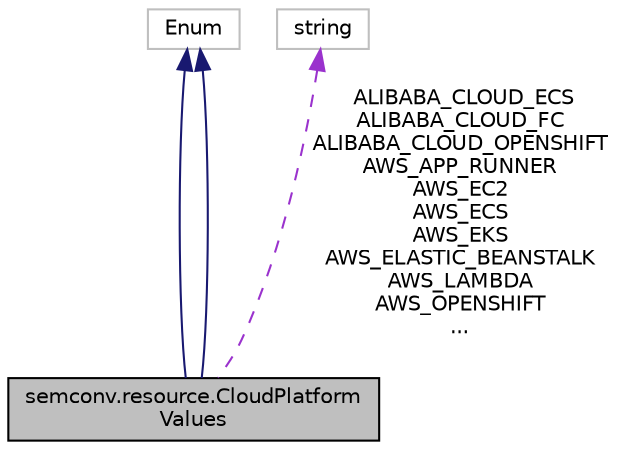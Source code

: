 digraph "semconv.resource.CloudPlatformValues"
{
 // LATEX_PDF_SIZE
  edge [fontname="Helvetica",fontsize="10",labelfontname="Helvetica",labelfontsize="10"];
  node [fontname="Helvetica",fontsize="10",shape=record];
  Node1 [label="semconv.resource.CloudPlatform\lValues",height=0.2,width=0.4,color="black", fillcolor="grey75", style="filled", fontcolor="black",tooltip=" "];
  Node2 -> Node1 [dir="back",color="midnightblue",fontsize="10",style="solid",fontname="Helvetica"];
  Node2 [label="Enum",height=0.2,width=0.4,color="grey75", fillcolor="white", style="filled",tooltip=" "];
  Node2 -> Node1 [dir="back",color="midnightblue",fontsize="10",style="solid",fontname="Helvetica"];
  Node3 -> Node1 [dir="back",color="darkorchid3",fontsize="10",style="dashed",label=" ALIBABA_CLOUD_ECS\nALIBABA_CLOUD_FC\nALIBABA_CLOUD_OPENSHIFT\nAWS_APP_RUNNER\nAWS_EC2\nAWS_ECS\nAWS_EKS\nAWS_ELASTIC_BEANSTALK\nAWS_LAMBDA\nAWS_OPENSHIFT\n..." ,fontname="Helvetica"];
  Node3 [label="string",height=0.2,width=0.4,color="grey75", fillcolor="white", style="filled",tooltip=" "];
}
